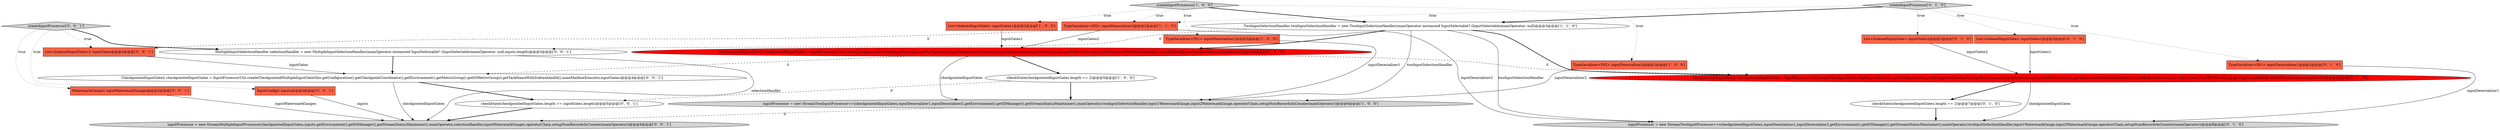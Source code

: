 digraph {
19 [style = filled, label = "MultipleInputSelectionHandler selectionHandler = new MultipleInputSelectionHandler(mainOperator instanceof InputSelectable? (InputSelectable)mainOperator: null,inputs.length)@@@3@@@['0', '0', '1']", fillcolor = white, shape = ellipse image = "AAA0AAABBB3BBB"];
22 [style = filled, label = "inputProcessor = new StreamMultipleInputProcessor(checkpointedInputGates,inputs,getEnvironment().getIOManager(),getStreamStatusMaintainer(),mainOperator,selectionHandler,inputWatermarkGauges,operatorChain,setupNumRecordsInCounter(mainOperator))@@@6@@@['0', '0', '1']", fillcolor = lightgray, shape = ellipse image = "AAA0AAABBB3BBB"];
0 [style = filled, label = "createInputProcessor['1', '0', '0']", fillcolor = lightgray, shape = diamond image = "AAA0AAABBB1BBB"];
17 [style = filled, label = "WatermarkGauge(( inputWatermarkGauges@@@2@@@['0', '0', '1']", fillcolor = tomato, shape = box image = "AAA0AAABBB3BBB"];
7 [style = filled, label = "TypeSerializer<IN2> inputDeserializer2@@@2@@@['1', '1', '0']", fillcolor = tomato, shape = box image = "AAA0AAABBB1BBB"];
6 [style = filled, label = "TypeSerializer<IN1> inputDeserializer1@@@2@@@['1', '0', '0']", fillcolor = tomato, shape = box image = "AAA0AAABBB1BBB"];
3 [style = filled, label = "CheckpointedInputGate(( checkpointedInputGates = InputProcessorUtil.createCheckpointedMultipleInputGate(this,getConfiguration(),getCheckpointCoordinator(),getEnvironment().getMetricGroup().getIOMetricGroup(),getTaskNameWithSubtaskAndId(),mainMailboxExecutor,inputGates1,inputGates2)@@@4@@@['1', '0', '0']", fillcolor = red, shape = ellipse image = "AAA1AAABBB1BBB"];
10 [style = filled, label = "CheckpointedInputGate(( checkpointedInputGates = InputProcessorUtil.createCheckpointedMultipleInputGate(this,getConfiguration(),getCheckpointCoordinator(),getEnvironment().getMetricGroup().getIOMetricGroup(),getTaskNameWithSubtaskAndId(),mainMailboxExecutor,new List((((edu.fdu.CPPDG.tinypdg.pe.ExpressionInfo@1bb5a96,Collections.emptyList())@@@4@@@['0', '1', '0']", fillcolor = red, shape = ellipse image = "AAA1AAABBB2BBB"];
13 [style = filled, label = "checkState(checkpointedInputGates.length == 2)@@@7@@@['0', '1', '0']", fillcolor = white, shape = ellipse image = "AAA0AAABBB2BBB"];
4 [style = filled, label = "List<IndexedInputGate> inputGates1@@@2@@@['1', '0', '0']", fillcolor = tomato, shape = box image = "AAA0AAABBB1BBB"];
5 [style = filled, label = "TypeSerializer<IN2> inputDeserializer2@@@2@@@['1', '0', '0']", fillcolor = tomato, shape = box image = "AAA0AAABBB1BBB"];
21 [style = filled, label = "checkState(checkpointedInputGates.length == inputGates.length)@@@5@@@['0', '0', '1']", fillcolor = white, shape = ellipse image = "AAA0AAABBB3BBB"];
15 [style = filled, label = "inputProcessor = new StreamTwoInputProcessor<>(checkpointedInputGates,inputDeserializer1,inputDeserializer2,getEnvironment().getIOManager(),getStreamStatusMaintainer(),mainOperator,twoInputSelectionHandler,input1WatermarkGauge,input2WatermarkGauge,operatorChain,setupNumRecordsInCounter(mainOperator))@@@8@@@['0', '1', '0']", fillcolor = lightgray, shape = ellipse image = "AAA0AAABBB2BBB"];
20 [style = filled, label = "InputConfig(( inputs@@@2@@@['0', '0', '1']", fillcolor = tomato, shape = box image = "AAA0AAABBB3BBB"];
18 [style = filled, label = "CheckpointedInputGate(( checkpointedInputGates = InputProcessorUtil.createCheckpointedMultipleInputGate(this,getConfiguration(),getCheckpointCoordinator(),getEnvironment().getMetricGroup().getIOMetricGroup(),getTaskNameWithSubtaskAndId(),mainMailboxExecutor,inputGates)@@@4@@@['0', '0', '1']", fillcolor = white, shape = ellipse image = "AAA0AAABBB3BBB"];
14 [style = filled, label = "createInputProcessor['0', '1', '0']", fillcolor = lightgray, shape = diamond image = "AAA0AAABBB2BBB"];
9 [style = filled, label = "List<IndexedInputGate> inputGates2@@@2@@@['0', '1', '0']", fillcolor = tomato, shape = box image = "AAA0AAABBB2BBB"];
8 [style = filled, label = "inputProcessor = new StreamTwoInputProcessor<>(checkpointedInputGates,inputDeserializer1,inputDeserializer2,getEnvironment().getIOManager(),getStreamStatusMaintainer(),mainOperator,twoInputSelectionHandler,input1WatermarkGauge,input2WatermarkGauge,operatorChain,setupNumRecordsInCounter(mainOperator))@@@6@@@['1', '0', '0']", fillcolor = lightgray, shape = ellipse image = "AAA0AAABBB1BBB"];
23 [style = filled, label = "List<IndexedInputGate>(( inputGates@@@2@@@['0', '0', '1']", fillcolor = tomato, shape = box image = "AAA0AAABBB3BBB"];
16 [style = filled, label = "createInputProcessor['0', '0', '1']", fillcolor = lightgray, shape = diamond image = "AAA0AAABBB3BBB"];
11 [style = filled, label = "List<IndexedInputGate> inputGates1@@@2@@@['0', '1', '0']", fillcolor = tomato, shape = box image = "AAA0AAABBB2BBB"];
1 [style = filled, label = "checkState(checkpointedInputGates.length == 2)@@@5@@@['1', '0', '0']", fillcolor = white, shape = ellipse image = "AAA0AAABBB1BBB"];
2 [style = filled, label = "TwoInputSelectionHandler twoInputSelectionHandler = new TwoInputSelectionHandler(mainOperator instanceof InputSelectable? (InputSelectable)mainOperator: null)@@@3@@@['1', '1', '0']", fillcolor = white, shape = ellipse image = "AAA0AAABBB1BBB"];
12 [style = filled, label = "TypeSerializer<IN1> inputDeserializer1@@@2@@@['0', '1', '0']", fillcolor = tomato, shape = box image = "AAA0AAABBB2BBB"];
10->15 [style = solid, label="checkpointedInputGates"];
2->15 [style = solid, label="twoInputSelectionHandler"];
3->8 [style = solid, label="checkpointedInputGates"];
19->18 [style = bold, label=""];
2->19 [style = dashed, label="0"];
1->8 [style = bold, label=""];
0->5 [style = dotted, label="true"];
7->23 [style = dashed, label="0"];
7->3 [style = solid, label="inputGates2"];
23->18 [style = solid, label="inputGates"];
3->1 [style = bold, label=""];
14->12 [style = dotted, label="true"];
3->18 [style = dashed, label="0"];
2->3 [style = bold, label=""];
16->17 [style = dotted, label="true"];
0->2 [style = bold, label=""];
5->8 [style = solid, label="inputDeserializer2"];
0->4 [style = dotted, label="true"];
20->22 [style = solid, label="inputs"];
16->20 [style = dotted, label="true"];
1->21 [style = dashed, label="0"];
12->15 [style = solid, label="inputDeserializer1"];
4->3 [style = solid, label="inputGates1"];
16->19 [style = bold, label=""];
2->10 [style = bold, label=""];
0->6 [style = dotted, label="true"];
7->15 [style = solid, label="inputDeserializer2"];
16->23 [style = dotted, label="true"];
8->22 [style = dashed, label="0"];
6->8 [style = solid, label="inputDeserializer1"];
19->22 [style = solid, label="selectionHandler"];
10->13 [style = bold, label=""];
21->22 [style = bold, label=""];
18->22 [style = solid, label="checkpointedInputGates"];
9->10 [style = solid, label="inputGates2"];
14->7 [style = dotted, label="true"];
11->10 [style = solid, label="inputGates1"];
14->11 [style = dotted, label="true"];
14->2 [style = bold, label=""];
3->10 [style = dashed, label="0"];
13->15 [style = bold, label=""];
14->9 [style = dotted, label="true"];
18->21 [style = bold, label=""];
17->22 [style = solid, label="inputWatermarkGauges"];
0->7 [style = dotted, label="true"];
2->8 [style = solid, label="twoInputSelectionHandler"];
}
